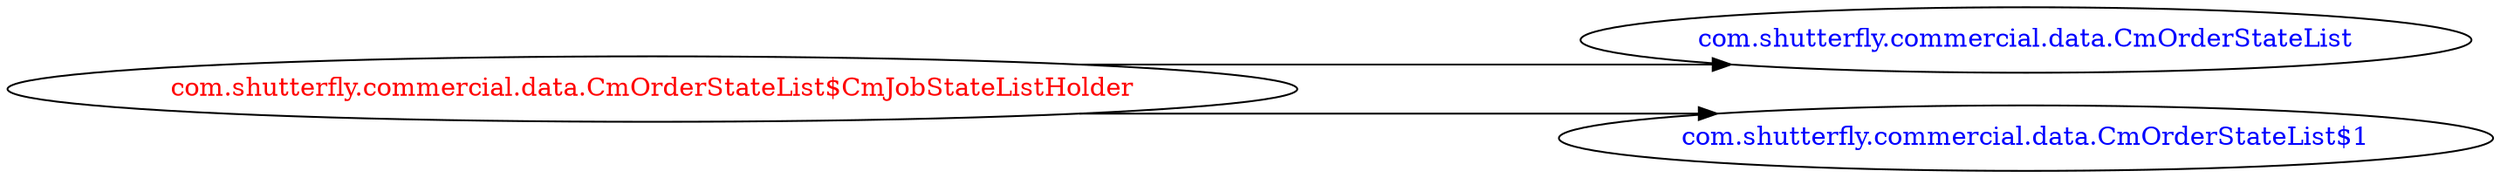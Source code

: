 digraph dependencyGraph {
 concentrate=true;
 ranksep="2.0";
 rankdir="LR"; 
 splines="ortho";
"com.shutterfly.commercial.data.CmOrderStateList$CmJobStateListHolder" [fontcolor="red"];
"com.shutterfly.commercial.data.CmOrderStateList" [ fontcolor="blue" ];
"com.shutterfly.commercial.data.CmOrderStateList$CmJobStateListHolder"->"com.shutterfly.commercial.data.CmOrderStateList";
"com.shutterfly.commercial.data.CmOrderStateList$1" [ fontcolor="blue" ];
"com.shutterfly.commercial.data.CmOrderStateList$CmJobStateListHolder"->"com.shutterfly.commercial.data.CmOrderStateList$1";
}